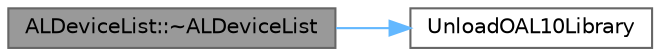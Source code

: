 digraph "ALDeviceList::~ALDeviceList"
{
 // LATEX_PDF_SIZE
  bgcolor="transparent";
  edge [fontname=Helvetica,fontsize=10,labelfontname=Helvetica,labelfontsize=10];
  node [fontname=Helvetica,fontsize=10,shape=box,height=0.2,width=0.4];
  rankdir="LR";
  Node1 [id="Node000001",label="ALDeviceList::~ALDeviceList",height=0.2,width=0.4,color="gray40", fillcolor="grey60", style="filled", fontcolor="black",tooltip=" "];
  Node1 -> Node2 [id="edge1_Node000001_Node000002",color="steelblue1",style="solid",tooltip=" "];
  Node2 [id="Node000002",label="UnloadOAL10Library",height=0.2,width=0.4,color="grey40", fillcolor="white", style="filled",URL="$_load_o_a_l_8cpp.html#ac0543fdcf6293cbc98f524a17e52d810",tooltip=" "];
}

